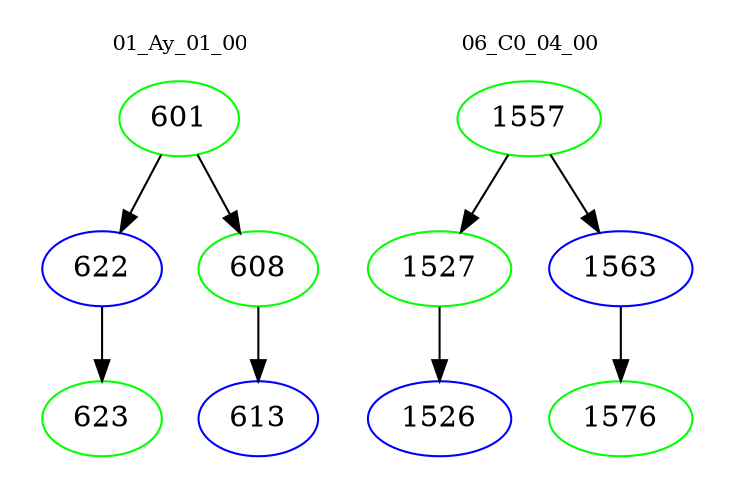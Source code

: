 digraph{
subgraph cluster_0 {
color = white
label = "01_Ay_01_00";
fontsize=10;
T0_601 [label="601", color="green"]
T0_601 -> T0_622 [color="black"]
T0_622 [label="622", color="blue"]
T0_622 -> T0_623 [color="black"]
T0_623 [label="623", color="green"]
T0_601 -> T0_608 [color="black"]
T0_608 [label="608", color="green"]
T0_608 -> T0_613 [color="black"]
T0_613 [label="613", color="blue"]
}
subgraph cluster_1 {
color = white
label = "06_C0_04_00";
fontsize=10;
T1_1557 [label="1557", color="green"]
T1_1557 -> T1_1527 [color="black"]
T1_1527 [label="1527", color="green"]
T1_1527 -> T1_1526 [color="black"]
T1_1526 [label="1526", color="blue"]
T1_1557 -> T1_1563 [color="black"]
T1_1563 [label="1563", color="blue"]
T1_1563 -> T1_1576 [color="black"]
T1_1576 [label="1576", color="green"]
}
}
